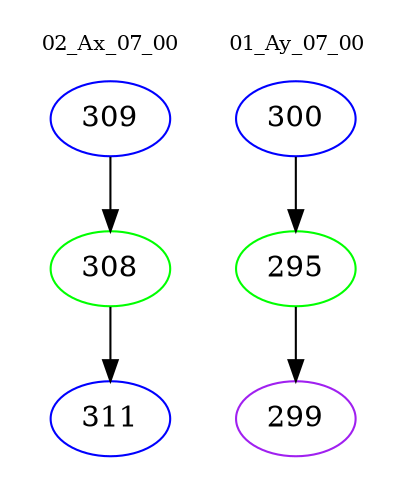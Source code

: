 digraph{
subgraph cluster_0 {
color = white
label = "02_Ax_07_00";
fontsize=10;
T0_309 [label="309", color="blue"]
T0_309 -> T0_308 [color="black"]
T0_308 [label="308", color="green"]
T0_308 -> T0_311 [color="black"]
T0_311 [label="311", color="blue"]
}
subgraph cluster_1 {
color = white
label = "01_Ay_07_00";
fontsize=10;
T1_300 [label="300", color="blue"]
T1_300 -> T1_295 [color="black"]
T1_295 [label="295", color="green"]
T1_295 -> T1_299 [color="black"]
T1_299 [label="299", color="purple"]
}
}
